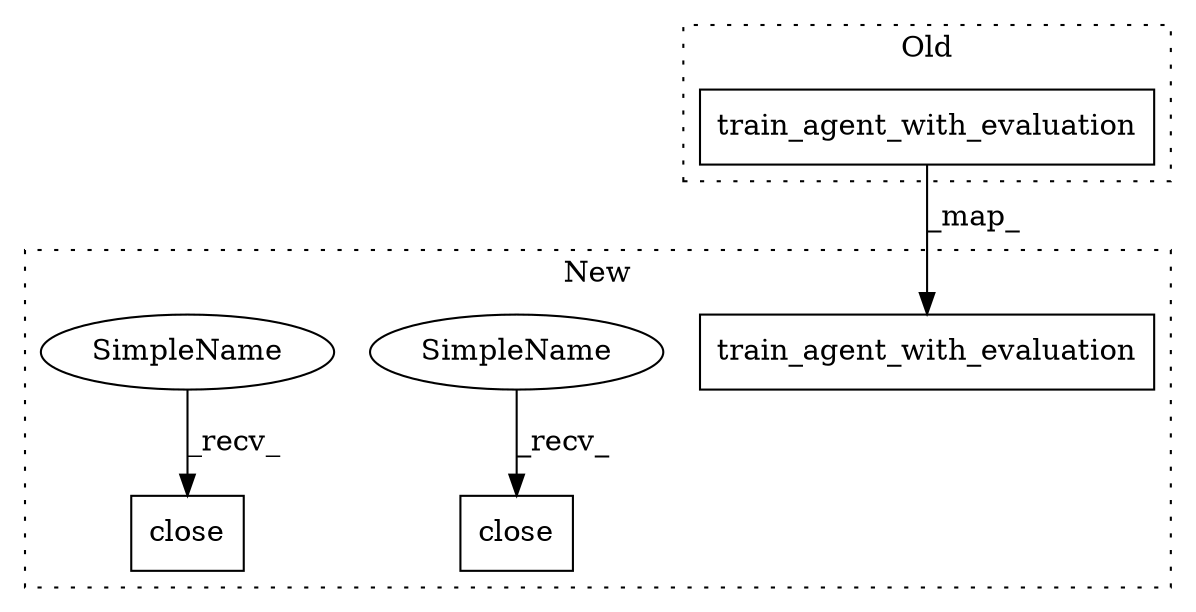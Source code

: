 digraph G {
subgraph cluster0 {
1 [label="train_agent_with_evaluation" a="32" s="5179,5304" l="28,1" shape="box"];
label = "Old";
style="dotted";
}
subgraph cluster1 {
2 [label="train_agent_with_evaluation" a="32" s="5886,6011" l="28,1" shape="box"];
3 [label="close" a="32" s="6024" l="7" shape="box"];
4 [label="close" a="32" s="5845" l="7" shape="box"];
5 [label="SimpleName" a="42" s="5836" l="8" shape="ellipse"];
6 [label="SimpleName" a="42" s="6020" l="3" shape="ellipse"];
label = "New";
style="dotted";
}
1 -> 2 [label="_map_"];
5 -> 4 [label="_recv_"];
6 -> 3 [label="_recv_"];
}
